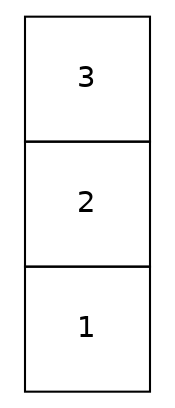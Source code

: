 digraph structs {
	node [fontname=Helvetica shape=none]
	n [label=<<table border="0" cellborder="0" cellspacing="0"><tr><td width="60" height="60" border="1">3</td></tr><tr><td width="60" height="60" border="1">2</td></tr><tr><td width="60" height="60" border="1">1</td></tr></table>>]
}
